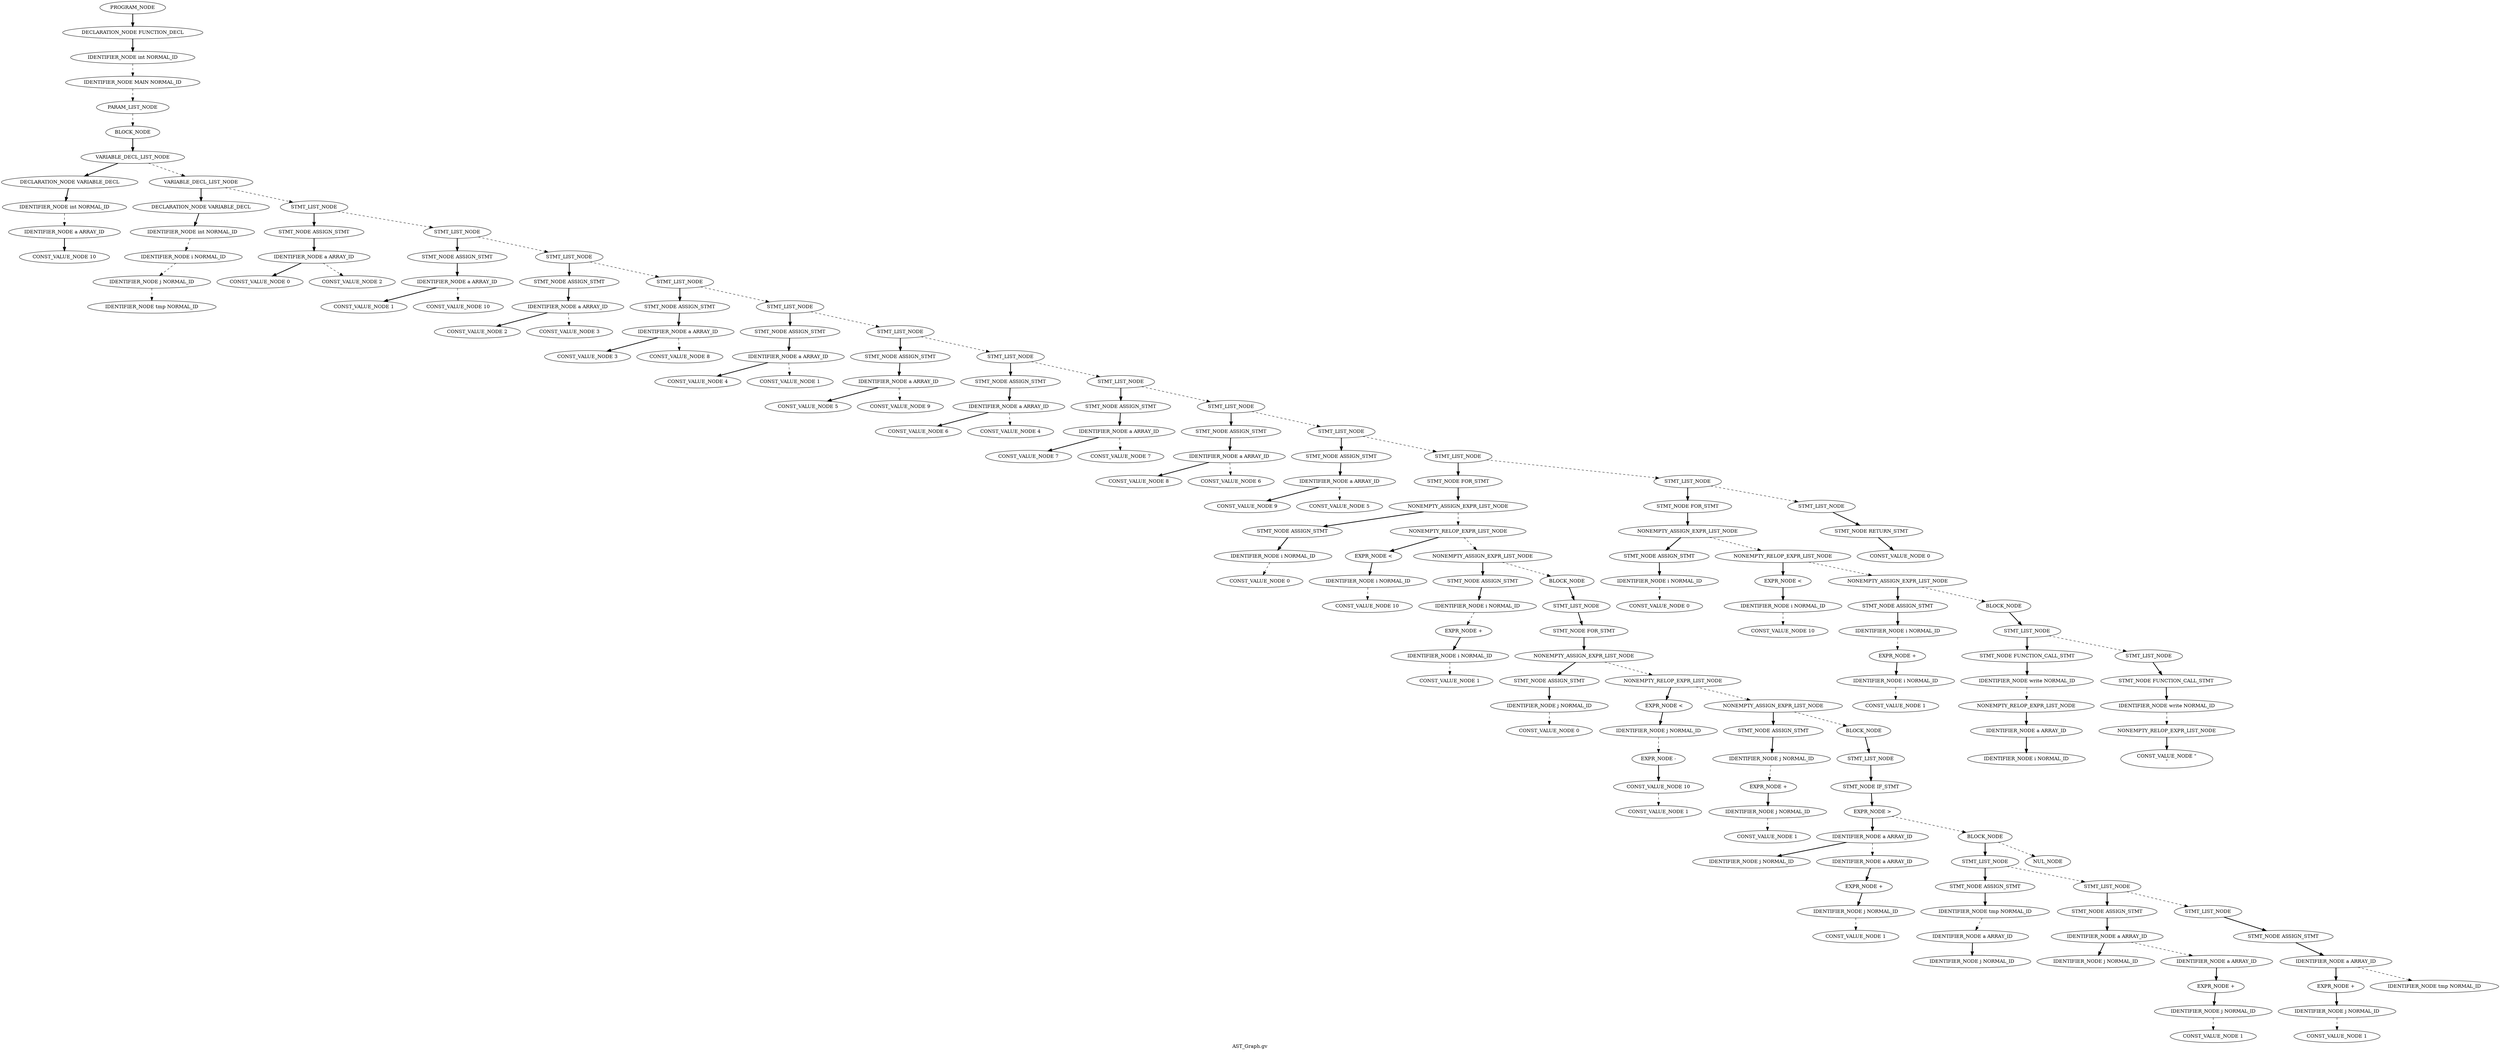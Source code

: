 Digraph AST
{
label = "AST_Graph.gv"
node0 [label ="PROGRAM_NODE"]
node1 [label ="DECLARATION_NODE FUNCTION_DECL"]
node2 [label ="IDENTIFIER_NODE int NORMAL_ID"]
node3 [label ="IDENTIFIER_NODE MAIN NORMAL_ID"]
node4 [label ="PARAM_LIST_NODE"]
node5 [label ="BLOCK_NODE"]
node6 [label ="VARIABLE_DECL_LIST_NODE"]
node7 [label ="DECLARATION_NODE VARIABLE_DECL"]
node8 [label ="IDENTIFIER_NODE int NORMAL_ID"]
node9 [label ="IDENTIFIER_NODE a ARRAY_ID"]
node10 [label ="CONST_VALUE_NODE 10"]
node9 -> node10 [style = bold]
node8 -> node9 [style = dashed]
node7 -> node8 [style = bold]
node6 -> node7 [style = bold]
node11 [label ="VARIABLE_DECL_LIST_NODE"]
node12 [label ="DECLARATION_NODE VARIABLE_DECL"]
node13 [label ="IDENTIFIER_NODE int NORMAL_ID"]
node14 [label ="IDENTIFIER_NODE i NORMAL_ID"]
node15 [label ="IDENTIFIER_NODE j NORMAL_ID"]
node16 [label ="IDENTIFIER_NODE tmp NORMAL_ID"]
node15 -> node16 [style = dashed]
node14 -> node15 [style = dashed]
node13 -> node14 [style = dashed]
node12 -> node13 [style = bold]
node11 -> node12 [style = bold]
node17 [label ="STMT_LIST_NODE"]
node18 [label ="STMT_NODE ASSIGN_STMT"]
node19 [label ="IDENTIFIER_NODE a ARRAY_ID"]
node20 [label ="CONST_VALUE_NODE 0"]
node19 -> node20 [style = bold]
node21 [label ="CONST_VALUE_NODE 2"]
node19 -> node21 [style = dashed]
node18 -> node19 [style = bold]
node17 -> node18 [style = bold]
node22 [label ="STMT_LIST_NODE"]
node23 [label ="STMT_NODE ASSIGN_STMT"]
node24 [label ="IDENTIFIER_NODE a ARRAY_ID"]
node25 [label ="CONST_VALUE_NODE 1"]
node24 -> node25 [style = bold]
node26 [label ="CONST_VALUE_NODE 10"]
node24 -> node26 [style = dashed]
node23 -> node24 [style = bold]
node22 -> node23 [style = bold]
node27 [label ="STMT_LIST_NODE"]
node28 [label ="STMT_NODE ASSIGN_STMT"]
node29 [label ="IDENTIFIER_NODE a ARRAY_ID"]
node30 [label ="CONST_VALUE_NODE 2"]
node29 -> node30 [style = bold]
node31 [label ="CONST_VALUE_NODE 3"]
node29 -> node31 [style = dashed]
node28 -> node29 [style = bold]
node27 -> node28 [style = bold]
node32 [label ="STMT_LIST_NODE"]
node33 [label ="STMT_NODE ASSIGN_STMT"]
node34 [label ="IDENTIFIER_NODE a ARRAY_ID"]
node35 [label ="CONST_VALUE_NODE 3"]
node34 -> node35 [style = bold]
node36 [label ="CONST_VALUE_NODE 8"]
node34 -> node36 [style = dashed]
node33 -> node34 [style = bold]
node32 -> node33 [style = bold]
node37 [label ="STMT_LIST_NODE"]
node38 [label ="STMT_NODE ASSIGN_STMT"]
node39 [label ="IDENTIFIER_NODE a ARRAY_ID"]
node40 [label ="CONST_VALUE_NODE 4"]
node39 -> node40 [style = bold]
node41 [label ="CONST_VALUE_NODE 1"]
node39 -> node41 [style = dashed]
node38 -> node39 [style = bold]
node37 -> node38 [style = bold]
node42 [label ="STMT_LIST_NODE"]
node43 [label ="STMT_NODE ASSIGN_STMT"]
node44 [label ="IDENTIFIER_NODE a ARRAY_ID"]
node45 [label ="CONST_VALUE_NODE 5"]
node44 -> node45 [style = bold]
node46 [label ="CONST_VALUE_NODE 9"]
node44 -> node46 [style = dashed]
node43 -> node44 [style = bold]
node42 -> node43 [style = bold]
node47 [label ="STMT_LIST_NODE"]
node48 [label ="STMT_NODE ASSIGN_STMT"]
node49 [label ="IDENTIFIER_NODE a ARRAY_ID"]
node50 [label ="CONST_VALUE_NODE 6"]
node49 -> node50 [style = bold]
node51 [label ="CONST_VALUE_NODE 4"]
node49 -> node51 [style = dashed]
node48 -> node49 [style = bold]
node47 -> node48 [style = bold]
node52 [label ="STMT_LIST_NODE"]
node53 [label ="STMT_NODE ASSIGN_STMT"]
node54 [label ="IDENTIFIER_NODE a ARRAY_ID"]
node55 [label ="CONST_VALUE_NODE 7"]
node54 -> node55 [style = bold]
node56 [label ="CONST_VALUE_NODE 7"]
node54 -> node56 [style = dashed]
node53 -> node54 [style = bold]
node52 -> node53 [style = bold]
node57 [label ="STMT_LIST_NODE"]
node58 [label ="STMT_NODE ASSIGN_STMT"]
node59 [label ="IDENTIFIER_NODE a ARRAY_ID"]
node60 [label ="CONST_VALUE_NODE 8"]
node59 -> node60 [style = bold]
node61 [label ="CONST_VALUE_NODE 6"]
node59 -> node61 [style = dashed]
node58 -> node59 [style = bold]
node57 -> node58 [style = bold]
node62 [label ="STMT_LIST_NODE"]
node63 [label ="STMT_NODE ASSIGN_STMT"]
node64 [label ="IDENTIFIER_NODE a ARRAY_ID"]
node65 [label ="CONST_VALUE_NODE 9"]
node64 -> node65 [style = bold]
node66 [label ="CONST_VALUE_NODE 5"]
node64 -> node66 [style = dashed]
node63 -> node64 [style = bold]
node62 -> node63 [style = bold]
node67 [label ="STMT_LIST_NODE"]
node68 [label ="STMT_NODE FOR_STMT"]
node69 [label ="NONEMPTY_ASSIGN_EXPR_LIST_NODE"]
node70 [label ="STMT_NODE ASSIGN_STMT"]
node71 [label ="IDENTIFIER_NODE i NORMAL_ID"]
node72 [label ="CONST_VALUE_NODE 0"]
node71 -> node72 [style = dashed]
node70 -> node71 [style = bold]
node69 -> node70 [style = bold]
node73 [label ="NONEMPTY_RELOP_EXPR_LIST_NODE"]
node74 [label ="EXPR_NODE <"]
node75 [label ="IDENTIFIER_NODE i NORMAL_ID"]
node76 [label ="CONST_VALUE_NODE 10"]
node75 -> node76 [style = dashed]
node74 -> node75 [style = bold]
node73 -> node74 [style = bold]
node77 [label ="NONEMPTY_ASSIGN_EXPR_LIST_NODE"]
node78 [label ="STMT_NODE ASSIGN_STMT"]
node79 [label ="IDENTIFIER_NODE i NORMAL_ID"]
node80 [label ="EXPR_NODE +"]
node81 [label ="IDENTIFIER_NODE i NORMAL_ID"]
node82 [label ="CONST_VALUE_NODE 1"]
node81 -> node82 [style = dashed]
node80 -> node81 [style = bold]
node79 -> node80 [style = dashed]
node78 -> node79 [style = bold]
node77 -> node78 [style = bold]
node83 [label ="BLOCK_NODE"]
node84 [label ="STMT_LIST_NODE"]
node85 [label ="STMT_NODE FOR_STMT"]
node86 [label ="NONEMPTY_ASSIGN_EXPR_LIST_NODE"]
node87 [label ="STMT_NODE ASSIGN_STMT"]
node88 [label ="IDENTIFIER_NODE j NORMAL_ID"]
node89 [label ="CONST_VALUE_NODE 0"]
node88 -> node89 [style = dashed]
node87 -> node88 [style = bold]
node86 -> node87 [style = bold]
node90 [label ="NONEMPTY_RELOP_EXPR_LIST_NODE"]
node91 [label ="EXPR_NODE <"]
node92 [label ="IDENTIFIER_NODE j NORMAL_ID"]
node93 [label ="EXPR_NODE -"]
node94 [label ="CONST_VALUE_NODE 10"]
node95 [label ="CONST_VALUE_NODE 1"]
node94 -> node95 [style = dashed]
node93 -> node94 [style = bold]
node92 -> node93 [style = dashed]
node91 -> node92 [style = bold]
node90 -> node91 [style = bold]
node96 [label ="NONEMPTY_ASSIGN_EXPR_LIST_NODE"]
node97 [label ="STMT_NODE ASSIGN_STMT"]
node98 [label ="IDENTIFIER_NODE j NORMAL_ID"]
node99 [label ="EXPR_NODE +"]
node100 [label ="IDENTIFIER_NODE j NORMAL_ID"]
node101 [label ="CONST_VALUE_NODE 1"]
node100 -> node101 [style = dashed]
node99 -> node100 [style = bold]
node98 -> node99 [style = dashed]
node97 -> node98 [style = bold]
node96 -> node97 [style = bold]
node102 [label ="BLOCK_NODE"]
node103 [label ="STMT_LIST_NODE"]
node104 [label ="STMT_NODE IF_STMT"]
node105 [label ="EXPR_NODE >"]
node106 [label ="IDENTIFIER_NODE a ARRAY_ID"]
node107 [label ="IDENTIFIER_NODE j NORMAL_ID"]
node106 -> node107 [style = bold]
node108 [label ="IDENTIFIER_NODE a ARRAY_ID"]
node109 [label ="EXPR_NODE +"]
node110 [label ="IDENTIFIER_NODE j NORMAL_ID"]
node111 [label ="CONST_VALUE_NODE 1"]
node110 -> node111 [style = dashed]
node109 -> node110 [style = bold]
node108 -> node109 [style = bold]
node106 -> node108 [style = dashed]
node105 -> node106 [style = bold]
node112 [label ="BLOCK_NODE"]
node113 [label ="STMT_LIST_NODE"]
node114 [label ="STMT_NODE ASSIGN_STMT"]
node115 [label ="IDENTIFIER_NODE tmp NORMAL_ID"]
node116 [label ="IDENTIFIER_NODE a ARRAY_ID"]
node117 [label ="IDENTIFIER_NODE j NORMAL_ID"]
node116 -> node117 [style = bold]
node115 -> node116 [style = dashed]
node114 -> node115 [style = bold]
node113 -> node114 [style = bold]
node118 [label ="STMT_LIST_NODE"]
node119 [label ="STMT_NODE ASSIGN_STMT"]
node120 [label ="IDENTIFIER_NODE a ARRAY_ID"]
node121 [label ="IDENTIFIER_NODE j NORMAL_ID"]
node120 -> node121 [style = bold]
node122 [label ="IDENTIFIER_NODE a ARRAY_ID"]
node123 [label ="EXPR_NODE +"]
node124 [label ="IDENTIFIER_NODE j NORMAL_ID"]
node125 [label ="CONST_VALUE_NODE 1"]
node124 -> node125 [style = dashed]
node123 -> node124 [style = bold]
node122 -> node123 [style = bold]
node120 -> node122 [style = dashed]
node119 -> node120 [style = bold]
node118 -> node119 [style = bold]
node126 [label ="STMT_LIST_NODE"]
node127 [label ="STMT_NODE ASSIGN_STMT"]
node128 [label ="IDENTIFIER_NODE a ARRAY_ID"]
node129 [label ="EXPR_NODE +"]
node130 [label ="IDENTIFIER_NODE j NORMAL_ID"]
node131 [label ="CONST_VALUE_NODE 1"]
node130 -> node131 [style = dashed]
node129 -> node130 [style = bold]
node128 -> node129 [style = bold]
node132 [label ="IDENTIFIER_NODE tmp NORMAL_ID"]
node128 -> node132 [style = dashed]
node127 -> node128 [style = bold]
node126 -> node127 [style = bold]
node118 -> node126 [style = dashed]
node113 -> node118 [style = dashed]
node112 -> node113 [style = bold]
node133 [label ="NUL_NODE"]
node112 -> node133 [style = dashed]
node105 -> node112 [style = dashed]
node104 -> node105 [style = bold]
node103 -> node104 [style = bold]
node102 -> node103 [style = bold]
node96 -> node102 [style = dashed]
node90 -> node96 [style = dashed]
node86 -> node90 [style = dashed]
node85 -> node86 [style = bold]
node84 -> node85 [style = bold]
node83 -> node84 [style = bold]
node77 -> node83 [style = dashed]
node73 -> node77 [style = dashed]
node69 -> node73 [style = dashed]
node68 -> node69 [style = bold]
node67 -> node68 [style = bold]
node134 [label ="STMT_LIST_NODE"]
node135 [label ="STMT_NODE FOR_STMT"]
node136 [label ="NONEMPTY_ASSIGN_EXPR_LIST_NODE"]
node137 [label ="STMT_NODE ASSIGN_STMT"]
node138 [label ="IDENTIFIER_NODE i NORMAL_ID"]
node139 [label ="CONST_VALUE_NODE 0"]
node138 -> node139 [style = dashed]
node137 -> node138 [style = bold]
node136 -> node137 [style = bold]
node140 [label ="NONEMPTY_RELOP_EXPR_LIST_NODE"]
node141 [label ="EXPR_NODE <"]
node142 [label ="IDENTIFIER_NODE i NORMAL_ID"]
node143 [label ="CONST_VALUE_NODE 10"]
node142 -> node143 [style = dashed]
node141 -> node142 [style = bold]
node140 -> node141 [style = bold]
node144 [label ="NONEMPTY_ASSIGN_EXPR_LIST_NODE"]
node145 [label ="STMT_NODE ASSIGN_STMT"]
node146 [label ="IDENTIFIER_NODE i NORMAL_ID"]
node147 [label ="EXPR_NODE +"]
node148 [label ="IDENTIFIER_NODE i NORMAL_ID"]
node149 [label ="CONST_VALUE_NODE 1"]
node148 -> node149 [style = dashed]
node147 -> node148 [style = bold]
node146 -> node147 [style = dashed]
node145 -> node146 [style = bold]
node144 -> node145 [style = bold]
node150 [label ="BLOCK_NODE"]
node151 [label ="STMT_LIST_NODE"]
node152 [label ="STMT_NODE FUNCTION_CALL_STMT"]
node153 [label ="IDENTIFIER_NODE write NORMAL_ID"]
node154 [label ="NONEMPTY_RELOP_EXPR_LIST_NODE"]
node155 [label ="IDENTIFIER_NODE a ARRAY_ID"]
node156 [label ="IDENTIFIER_NODE i NORMAL_ID"]
node155 -> node156 [style = bold]
node154 -> node155 [style = bold]
node153 -> node154 [style = dashed]
node152 -> node153 [style = bold]
node151 -> node152 [style = bold]
node157 [label ="STMT_LIST_NODE"]
node158 [label ="STMT_NODE FUNCTION_CALL_STMT"]
node159 [label ="IDENTIFIER_NODE write NORMAL_ID"]
node160 [label ="NONEMPTY_RELOP_EXPR_LIST_NODE"]
node161 [label ="CONST_VALUE_NODE \"\n\""]
node160 -> node161 [style = bold]
node159 -> node160 [style = dashed]
node158 -> node159 [style = bold]
node157 -> node158 [style = bold]
node151 -> node157 [style = dashed]
node150 -> node151 [style = bold]
node144 -> node150 [style = dashed]
node140 -> node144 [style = dashed]
node136 -> node140 [style = dashed]
node135 -> node136 [style = bold]
node134 -> node135 [style = bold]
node162 [label ="STMT_LIST_NODE"]
node163 [label ="STMT_NODE RETURN_STMT"]
node164 [label ="CONST_VALUE_NODE 0"]
node163 -> node164 [style = bold]
node162 -> node163 [style = bold]
node134 -> node162 [style = dashed]
node67 -> node134 [style = dashed]
node62 -> node67 [style = dashed]
node57 -> node62 [style = dashed]
node52 -> node57 [style = dashed]
node47 -> node52 [style = dashed]
node42 -> node47 [style = dashed]
node37 -> node42 [style = dashed]
node32 -> node37 [style = dashed]
node27 -> node32 [style = dashed]
node22 -> node27 [style = dashed]
node17 -> node22 [style = dashed]
node11 -> node17 [style = dashed]
node6 -> node11 [style = dashed]
node5 -> node6 [style = bold]
node4 -> node5 [style = dashed]
node3 -> node4 [style = dashed]
node2 -> node3 [style = dashed]
node1 -> node2 [style = bold]
node0 -> node1 [style = bold]
}
